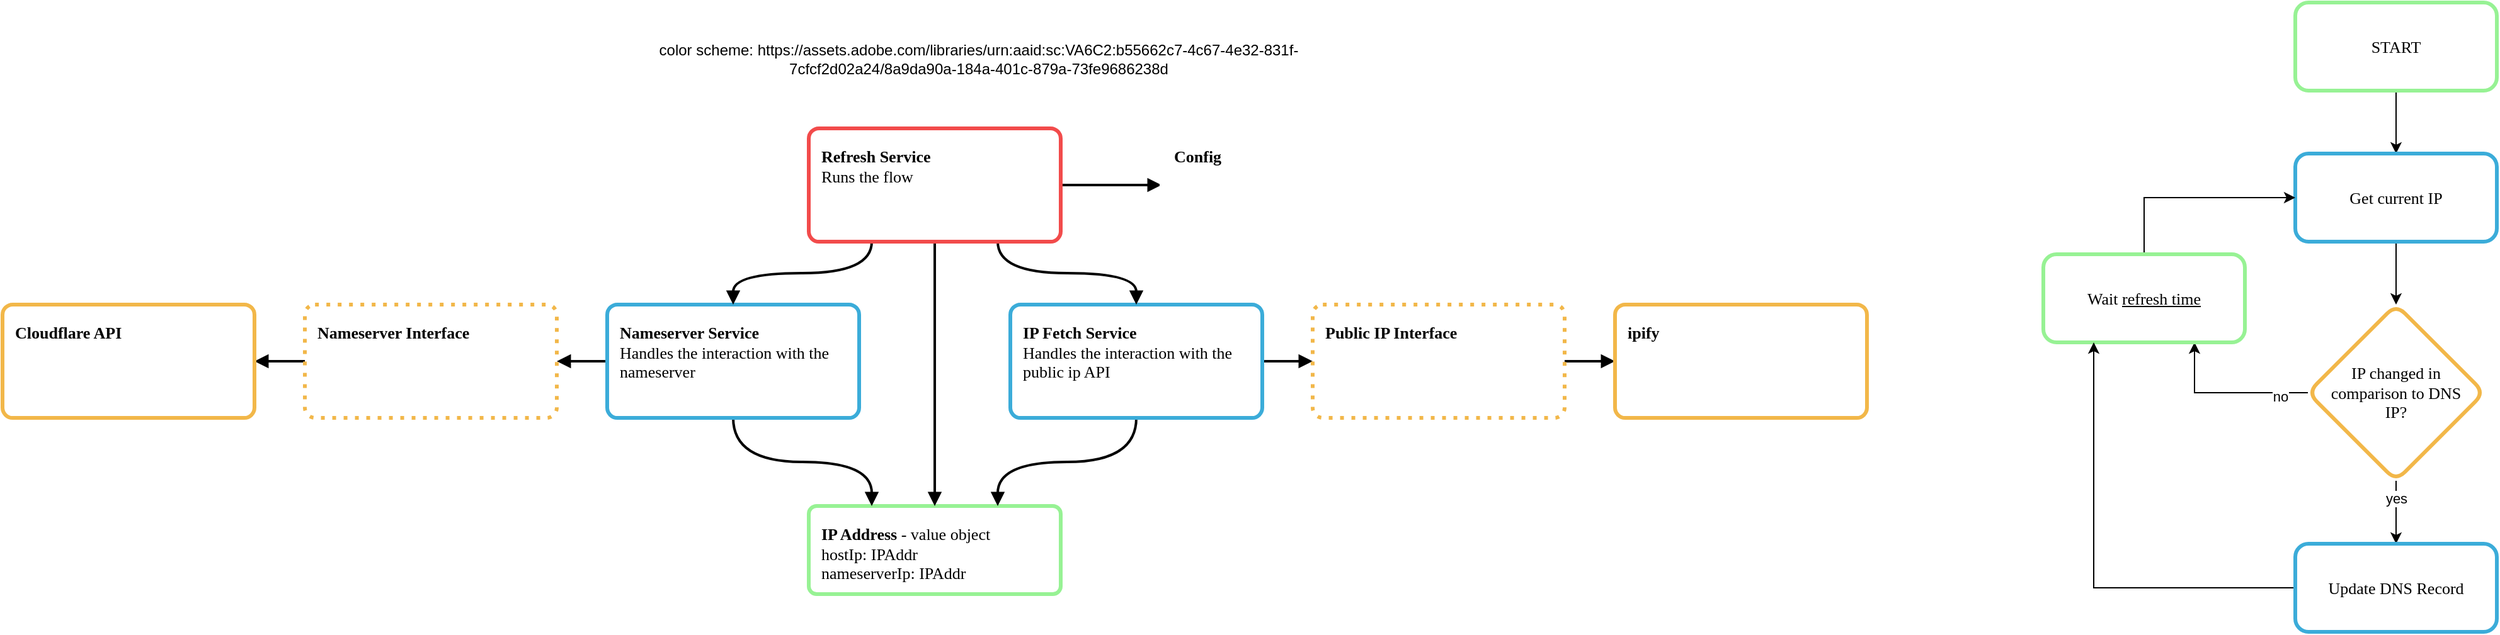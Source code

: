 <mxfile version="24.7.17" pages="3">
  <diagram name="v1" id="cDEz8dhsWOBfqWcMoAml">
    <mxGraphModel dx="4606" dy="2960" grid="1" gridSize="10" guides="1" tooltips="1" connect="1" arrows="1" fold="1" page="0" pageScale="1" pageWidth="1100" pageHeight="850" math="0" shadow="0">
      <root>
        <mxCell id="4dC6jIixmxEp0EgJPfPQ-0" />
        <mxCell id="4dC6jIixmxEp0EgJPfPQ-1" parent="4dC6jIixmxEp0EgJPfPQ-0" />
        <mxCell id="h62iNTRs6I7HbIK3gTCx-0" value="" style="edgeStyle=orthogonalEdgeStyle;rounded=0;orthogonalLoop=1;jettySize=auto;html=1;" edge="1" parent="4dC6jIixmxEp0EgJPfPQ-1" source="h62iNTRs6I7HbIK3gTCx-1" target="h62iNTRs6I7HbIK3gTCx-3">
          <mxGeometry relative="1" as="geometry" />
        </mxCell>
        <mxCell id="h62iNTRs6I7HbIK3gTCx-1" value="START" style="rounded=1;whiteSpace=wrap;html=1;strokeColor=#97F294;strokeWidth=3;fontFamily=Gravita HUM;fontSize=13;spacing=10;align=center;verticalAlign=middle;fontColor=default;fillColor=default;" vertex="1" parent="4dC6jIixmxEp0EgJPfPQ-1">
          <mxGeometry x="-300" y="-1560" width="160" height="70" as="geometry" />
        </mxCell>
        <mxCell id="h62iNTRs6I7HbIK3gTCx-2" value="" style="edgeStyle=orthogonalEdgeStyle;rounded=0;orthogonalLoop=1;jettySize=auto;html=1;" edge="1" parent="4dC6jIixmxEp0EgJPfPQ-1" source="h62iNTRs6I7HbIK3gTCx-3" target="h62iNTRs6I7HbIK3gTCx-8">
          <mxGeometry relative="1" as="geometry" />
        </mxCell>
        <mxCell id="h62iNTRs6I7HbIK3gTCx-3" value="Get current IP" style="rounded=1;whiteSpace=wrap;html=1;strokeColor=#3BACD9;strokeWidth=3;fontFamily=Gravita HUM;fontSize=13;spacing=10;align=center;verticalAlign=middle;fontColor=default;fillColor=default;" vertex="1" parent="4dC6jIixmxEp0EgJPfPQ-1">
          <mxGeometry x="-300" y="-1440" width="160" height="70" as="geometry" />
        </mxCell>
        <mxCell id="h62iNTRs6I7HbIK3gTCx-4" style="edgeStyle=orthogonalEdgeStyle;rounded=0;orthogonalLoop=1;jettySize=auto;html=1;exitX=0;exitY=0.5;exitDx=0;exitDy=0;entryX=0.75;entryY=1;entryDx=0;entryDy=0;" edge="1" parent="4dC6jIixmxEp0EgJPfPQ-1" source="h62iNTRs6I7HbIK3gTCx-8" target="h62iNTRs6I7HbIK3gTCx-10">
          <mxGeometry relative="1" as="geometry" />
        </mxCell>
        <mxCell id="h62iNTRs6I7HbIK3gTCx-5" value="no" style="edgeLabel;html=1;align=center;verticalAlign=middle;resizable=0;points=[];" vertex="1" connectable="0" parent="h62iNTRs6I7HbIK3gTCx-4">
          <mxGeometry x="-0.659" y="3" relative="1" as="geometry">
            <mxPoint as="offset" />
          </mxGeometry>
        </mxCell>
        <mxCell id="h62iNTRs6I7HbIK3gTCx-6" value="" style="edgeStyle=orthogonalEdgeStyle;rounded=0;orthogonalLoop=1;jettySize=auto;html=1;" edge="1" parent="4dC6jIixmxEp0EgJPfPQ-1" source="h62iNTRs6I7HbIK3gTCx-8" target="h62iNTRs6I7HbIK3gTCx-12">
          <mxGeometry relative="1" as="geometry" />
        </mxCell>
        <mxCell id="h62iNTRs6I7HbIK3gTCx-7" value="yes" style="edgeLabel;html=1;align=center;verticalAlign=middle;resizable=0;points=[];" vertex="1" connectable="0" parent="h62iNTRs6I7HbIK3gTCx-6">
          <mxGeometry x="-0.447" relative="1" as="geometry">
            <mxPoint as="offset" />
          </mxGeometry>
        </mxCell>
        <mxCell id="h62iNTRs6I7HbIK3gTCx-8" value="IP changed in comparison to DNS IP?" style="rhombus;whiteSpace=wrap;html=1;rounded=1;strokeColor=#F2B749;strokeWidth=3;align=center;verticalAlign=middle;spacing=10;fontFamily=Gravita HUM;fontSize=13;fontColor=default;fillColor=default;" vertex="1" parent="4dC6jIixmxEp0EgJPfPQ-1">
          <mxGeometry x="-290" y="-1320" width="140" height="140" as="geometry" />
        </mxCell>
        <mxCell id="h62iNTRs6I7HbIK3gTCx-9" style="edgeStyle=orthogonalEdgeStyle;rounded=0;orthogonalLoop=1;jettySize=auto;html=1;exitX=0.5;exitY=0;exitDx=0;exitDy=0;entryX=0;entryY=0.5;entryDx=0;entryDy=0;" edge="1" parent="4dC6jIixmxEp0EgJPfPQ-1" source="h62iNTRs6I7HbIK3gTCx-10" target="h62iNTRs6I7HbIK3gTCx-3">
          <mxGeometry relative="1" as="geometry" />
        </mxCell>
        <mxCell id="h62iNTRs6I7HbIK3gTCx-10" value="Wait &lt;u&gt;refresh time&lt;/u&gt;" style="rounded=1;whiteSpace=wrap;html=1;strokeColor=#97F294;strokeWidth=3;fontFamily=Gravita HUM;fontSize=13;spacing=10;align=center;verticalAlign=middle;fontColor=default;fillColor=default;" vertex="1" parent="4dC6jIixmxEp0EgJPfPQ-1">
          <mxGeometry x="-500" y="-1360" width="160" height="70" as="geometry" />
        </mxCell>
        <mxCell id="h62iNTRs6I7HbIK3gTCx-11" style="edgeStyle=orthogonalEdgeStyle;rounded=0;orthogonalLoop=1;jettySize=auto;html=1;exitX=0;exitY=0.5;exitDx=0;exitDy=0;entryX=0.25;entryY=1;entryDx=0;entryDy=0;" edge="1" parent="4dC6jIixmxEp0EgJPfPQ-1" source="h62iNTRs6I7HbIK3gTCx-12" target="h62iNTRs6I7HbIK3gTCx-10">
          <mxGeometry relative="1" as="geometry" />
        </mxCell>
        <mxCell id="h62iNTRs6I7HbIK3gTCx-12" value="Update DNS Record" style="rounded=1;whiteSpace=wrap;html=1;strokeColor=#3BACD9;strokeWidth=3;fontFamily=Gravita HUM;fontSize=13;spacing=10;align=center;verticalAlign=middle;fontColor=default;fillColor=default;" vertex="1" parent="4dC6jIixmxEp0EgJPfPQ-1">
          <mxGeometry x="-300" y="-1130" width="160" height="70" as="geometry" />
        </mxCell>
        <mxCell id="h62iNTRs6I7HbIK3gTCx-15" value="&lt;b&gt;IP Address &lt;/b&gt;- value object&lt;div&gt;hostIp: IPAddr&lt;/div&gt;&lt;div&gt;nameserverIp: IPAddr&lt;/div&gt;" style="rounded=1;whiteSpace=wrap;html=1;strokeColor=#97F294;strokeWidth=3;fontFamily=Gravita HUM;fontSize=13;spacing=10;align=left;verticalAlign=top;fontColor=default;fillColor=default;arcSize=9;" vertex="1" parent="4dC6jIixmxEp0EgJPfPQ-1">
          <mxGeometry x="-1480" y="-1160" width="200" height="70" as="geometry" />
        </mxCell>
        <mxCell id="h62iNTRs6I7HbIK3gTCx-30" style="edgeStyle=orthogonalEdgeStyle;rounded=0;orthogonalLoop=1;jettySize=auto;html=1;exitX=0;exitY=0.5;exitDx=0;exitDy=0;entryX=1;entryY=0.5;entryDx=0;entryDy=0;strokeWidth=2;endArrow=block;endFill=1;startSize=6;endSize=6;" edge="1" parent="4dC6jIixmxEp0EgJPfPQ-1" source="h62iNTRs6I7HbIK3gTCx-16" target="h62iNTRs6I7HbIK3gTCx-19">
          <mxGeometry relative="1" as="geometry" />
        </mxCell>
        <mxCell id="h62iNTRs6I7HbIK3gTCx-35" style="edgeStyle=orthogonalEdgeStyle;rounded=0;orthogonalLoop=1;jettySize=auto;html=1;exitX=0.5;exitY=1;exitDx=0;exitDy=0;entryX=0.25;entryY=0;entryDx=0;entryDy=0;curved=1;strokeWidth=2;endArrow=block;endFill=1;startSize=6;endSize=6;" edge="1" parent="4dC6jIixmxEp0EgJPfPQ-1" source="h62iNTRs6I7HbIK3gTCx-16" target="h62iNTRs6I7HbIK3gTCx-15">
          <mxGeometry relative="1" as="geometry" />
        </mxCell>
        <mxCell id="h62iNTRs6I7HbIK3gTCx-16" value="&lt;b&gt;Nameserver Service&lt;/b&gt;&lt;div&gt;Handles the interaction with the nameserver&lt;/div&gt;" style="rounded=1;whiteSpace=wrap;html=1;strokeColor=#3BACD9;strokeWidth=3;fontFamily=Gravita HUM;fontSize=13;spacing=10;align=left;verticalAlign=top;fontColor=default;fillColor=default;arcSize=9;" vertex="1" parent="4dC6jIixmxEp0EgJPfPQ-1">
          <mxGeometry x="-1640" y="-1320" width="200" height="90" as="geometry" />
        </mxCell>
        <mxCell id="h62iNTRs6I7HbIK3gTCx-33" style="edgeStyle=orthogonalEdgeStyle;rounded=0;orthogonalLoop=1;jettySize=auto;html=1;exitX=1;exitY=0.5;exitDx=0;exitDy=0;entryX=0;entryY=0.5;entryDx=0;entryDy=0;strokeWidth=2;endArrow=block;endFill=1;startSize=6;endSize=6;" edge="1" parent="4dC6jIixmxEp0EgJPfPQ-1" source="h62iNTRs6I7HbIK3gTCx-18" target="h62iNTRs6I7HbIK3gTCx-21">
          <mxGeometry relative="1" as="geometry" />
        </mxCell>
        <mxCell id="h62iNTRs6I7HbIK3gTCx-36" style="edgeStyle=orthogonalEdgeStyle;rounded=0;orthogonalLoop=1;jettySize=auto;html=1;exitX=0.5;exitY=1;exitDx=0;exitDy=0;entryX=0.75;entryY=0;entryDx=0;entryDy=0;curved=1;strokeWidth=2;endArrow=block;endFill=1;startSize=6;endSize=6;" edge="1" parent="4dC6jIixmxEp0EgJPfPQ-1" source="h62iNTRs6I7HbIK3gTCx-18" target="h62iNTRs6I7HbIK3gTCx-15">
          <mxGeometry relative="1" as="geometry" />
        </mxCell>
        <mxCell id="h62iNTRs6I7HbIK3gTCx-18" value="&lt;b&gt;IP Fetch Service&lt;/b&gt;&lt;div&gt;Handles the interaction with the public ip API&lt;/div&gt;" style="rounded=1;whiteSpace=wrap;html=1;strokeColor=#3BACD9;strokeWidth=3;fontFamily=Gravita HUM;fontSize=13;spacing=10;align=left;verticalAlign=top;fontColor=default;fillColor=default;arcSize=9;" vertex="1" parent="4dC6jIixmxEp0EgJPfPQ-1">
          <mxGeometry x="-1320" y="-1320" width="200" height="90" as="geometry" />
        </mxCell>
        <mxCell id="h62iNTRs6I7HbIK3gTCx-31" style="edgeStyle=orthogonalEdgeStyle;rounded=0;orthogonalLoop=1;jettySize=auto;html=1;exitX=0;exitY=0.5;exitDx=0;exitDy=0;entryX=1;entryY=0.5;entryDx=0;entryDy=0;strokeWidth=2;endArrow=block;endFill=1;startSize=6;endSize=6;" edge="1" parent="4dC6jIixmxEp0EgJPfPQ-1" source="h62iNTRs6I7HbIK3gTCx-19" target="h62iNTRs6I7HbIK3gTCx-20">
          <mxGeometry relative="1" as="geometry" />
        </mxCell>
        <mxCell id="h62iNTRs6I7HbIK3gTCx-19" value="&lt;b&gt;Nameserver Interface&lt;/b&gt;" style="rounded=1;whiteSpace=wrap;html=1;strokeColor=#F2B749;strokeWidth=3;fontFamily=Gravita HUM;fontSize=13;spacing=10;align=left;verticalAlign=top;fontColor=default;fillColor=default;arcSize=9;dashed=1;dashPattern=1 2;" vertex="1" parent="4dC6jIixmxEp0EgJPfPQ-1">
          <mxGeometry x="-1880" y="-1320" width="200" height="90" as="geometry" />
        </mxCell>
        <mxCell id="h62iNTRs6I7HbIK3gTCx-20" value="&lt;b&gt;Cloudflare API&lt;/b&gt;" style="rounded=1;whiteSpace=wrap;html=1;strokeColor=#F2B749;strokeWidth=3;fontFamily=Gravita HUM;fontSize=13;spacing=10;align=left;verticalAlign=top;fontColor=default;fillColor=default;arcSize=9;" vertex="1" parent="4dC6jIixmxEp0EgJPfPQ-1">
          <mxGeometry x="-2120" y="-1320" width="200" height="90" as="geometry" />
        </mxCell>
        <mxCell id="h62iNTRs6I7HbIK3gTCx-34" style="edgeStyle=orthogonalEdgeStyle;rounded=0;orthogonalLoop=1;jettySize=auto;html=1;exitX=1;exitY=0.5;exitDx=0;exitDy=0;entryX=0;entryY=0.5;entryDx=0;entryDy=0;strokeWidth=2;endArrow=block;endFill=1;startSize=6;endSize=6;" edge="1" parent="4dC6jIixmxEp0EgJPfPQ-1" source="h62iNTRs6I7HbIK3gTCx-21" target="h62iNTRs6I7HbIK3gTCx-22">
          <mxGeometry relative="1" as="geometry" />
        </mxCell>
        <mxCell id="h62iNTRs6I7HbIK3gTCx-21" value="&lt;b&gt;Public IP Interface&lt;/b&gt;" style="rounded=1;whiteSpace=wrap;html=1;strokeColor=#F2B749;strokeWidth=3;fontFamily=Gravita HUM;fontSize=13;spacing=10;align=left;verticalAlign=top;fontColor=default;fillColor=default;arcSize=9;dashed=1;dashPattern=1 2;" vertex="1" parent="4dC6jIixmxEp0EgJPfPQ-1">
          <mxGeometry x="-1080" y="-1320" width="200" height="90" as="geometry" />
        </mxCell>
        <mxCell id="h62iNTRs6I7HbIK3gTCx-22" value="&lt;b&gt;ipify&lt;/b&gt;" style="rounded=1;whiteSpace=wrap;html=1;strokeColor=#F2B749;strokeWidth=3;fontFamily=Gravita HUM;fontSize=13;spacing=10;align=left;verticalAlign=top;fontColor=default;fillColor=default;arcSize=9;" vertex="1" parent="4dC6jIixmxEp0EgJPfPQ-1">
          <mxGeometry x="-840" y="-1320" width="200" height="90" as="geometry" />
        </mxCell>
        <mxCell id="0oqCNJWxmBg4PoUKA68q-2" style="edgeStyle=orthogonalEdgeStyle;rounded=0;orthogonalLoop=1;jettySize=auto;html=1;exitX=0.25;exitY=1;exitDx=0;exitDy=0;entryX=0.5;entryY=0;entryDx=0;entryDy=0;curved=1;strokeWidth=2;endArrow=block;endFill=1;startSize=6;endSize=6;" edge="1" parent="4dC6jIixmxEp0EgJPfPQ-1" source="h62iNTRs6I7HbIK3gTCx-37" target="h62iNTRs6I7HbIK3gTCx-16">
          <mxGeometry relative="1" as="geometry" />
        </mxCell>
        <mxCell id="0oqCNJWxmBg4PoUKA68q-3" style="edgeStyle=orthogonalEdgeStyle;rounded=0;orthogonalLoop=1;jettySize=auto;html=1;exitX=0.75;exitY=1;exitDx=0;exitDy=0;entryX=0.5;entryY=0;entryDx=0;entryDy=0;curved=1;strokeWidth=2;endArrow=block;endFill=1;startSize=6;endSize=6;" edge="1" parent="4dC6jIixmxEp0EgJPfPQ-1" source="h62iNTRs6I7HbIK3gTCx-37" target="h62iNTRs6I7HbIK3gTCx-18">
          <mxGeometry relative="1" as="geometry" />
        </mxCell>
        <mxCell id="0oqCNJWxmBg4PoUKA68q-4" style="edgeStyle=orthogonalEdgeStyle;rounded=0;orthogonalLoop=1;jettySize=auto;html=1;exitX=0.5;exitY=1;exitDx=0;exitDy=0;entryX=0.5;entryY=0;entryDx=0;entryDy=0;strokeWidth=2;endArrow=block;endFill=1;startSize=6;endSize=6;" edge="1" parent="4dC6jIixmxEp0EgJPfPQ-1" source="h62iNTRs6I7HbIK3gTCx-37" target="h62iNTRs6I7HbIK3gTCx-15">
          <mxGeometry relative="1" as="geometry" />
        </mxCell>
        <mxCell id="0oqCNJWxmBg4PoUKA68q-6" style="edgeStyle=orthogonalEdgeStyle;rounded=0;orthogonalLoop=1;jettySize=auto;html=1;exitX=1;exitY=0.5;exitDx=0;exitDy=0;entryX=0;entryY=0.5;entryDx=0;entryDy=0;strokeWidth=2;endArrow=block;endFill=1;startSize=6;endSize=6;" edge="1" parent="4dC6jIixmxEp0EgJPfPQ-1" source="h62iNTRs6I7HbIK3gTCx-37" target="0oqCNJWxmBg4PoUKA68q-5">
          <mxGeometry relative="1" as="geometry" />
        </mxCell>
        <mxCell id="h62iNTRs6I7HbIK3gTCx-37" value="&lt;b&gt;Refresh Service&lt;/b&gt;&lt;div&gt;Runs the flow&amp;nbsp;&lt;/div&gt;" style="rounded=1;whiteSpace=wrap;html=1;strokeColor=#F24B4B;strokeWidth=3;fontFamily=Gravita HUM;fontSize=13;spacing=10;align=left;verticalAlign=top;fontColor=default;fillColor=default;arcSize=9;" vertex="1" parent="4dC6jIixmxEp0EgJPfPQ-1">
          <mxGeometry x="-1480" y="-1460" width="200" height="90" as="geometry" />
        </mxCell>
        <mxCell id="0oqCNJWxmBg4PoUKA68q-0" value="color scheme:&amp;nbsp;https://assets.adobe.com/libraries/urn:aaid:sc:VA6C2:b55662c7-4c67-4e32-831f-7cfcf2d02a24/8a9da90a-184a-401c-879a-73fe9686238d" style="text;html=1;align=center;verticalAlign=middle;whiteSpace=wrap;rounded=0;" vertex="1" parent="4dC6jIixmxEp0EgJPfPQ-1">
          <mxGeometry x="-1600" y="-1530" width="510" height="30" as="geometry" />
        </mxCell>
        <mxCell id="0oqCNJWxmBg4PoUKA68q-5" value="&lt;b&gt;Config&lt;/b&gt;" style="rounded=1;whiteSpace=wrap;html=1;strokeColor=#FFFFFF;strokeWidth=3;fontFamily=Gravita HUM;fontSize=13;spacing=10;align=left;verticalAlign=top;fontColor=default;fillColor=default;arcSize=9;" vertex="1" parent="4dC6jIixmxEp0EgJPfPQ-1">
          <mxGeometry x="-1200" y="-1460" width="200" height="90" as="geometry" />
        </mxCell>
      </root>
    </mxGraphModel>
  </diagram>
  <diagram name="Detailed" id="B1CTTdqDy7k216JSqs4t">
    <mxGraphModel dx="3313" dy="2182" grid="1" gridSize="10" guides="1" tooltips="1" connect="1" arrows="1" fold="1" page="0" pageScale="1" pageWidth="1100" pageHeight="850" math="0" shadow="0">
      <root>
        <mxCell id="eHbWA-2uv81LIYB3V1RF-0" />
        <mxCell id="eHbWA-2uv81LIYB3V1RF-1" parent="eHbWA-2uv81LIYB3V1RF-0" />
        <mxCell id="eHbWA-2uv81LIYB3V1RF-2" value="" style="edgeStyle=orthogonalEdgeStyle;rounded=0;orthogonalLoop=1;jettySize=auto;html=1;" edge="1" parent="eHbWA-2uv81LIYB3V1RF-1" source="eHbWA-2uv81LIYB3V1RF-3" target="eHbWA-2uv81LIYB3V1RF-5">
          <mxGeometry relative="1" as="geometry" />
        </mxCell>
        <mxCell id="eHbWA-2uv81LIYB3V1RF-3" value="START" style="rounded=1;whiteSpace=wrap;html=1;strokeColor=#97F294;strokeWidth=3;fontFamily=Gravita HUM;fontSize=13;spacing=10;align=center;verticalAlign=middle;fontColor=default;fillColor=default;" vertex="1" parent="eHbWA-2uv81LIYB3V1RF-1">
          <mxGeometry x="-300" y="-1560" width="160" height="70" as="geometry" />
        </mxCell>
        <mxCell id="eHbWA-2uv81LIYB3V1RF-4" value="" style="edgeStyle=orthogonalEdgeStyle;rounded=0;orthogonalLoop=1;jettySize=auto;html=1;" edge="1" parent="eHbWA-2uv81LIYB3V1RF-1" source="eHbWA-2uv81LIYB3V1RF-5" target="eHbWA-2uv81LIYB3V1RF-10">
          <mxGeometry relative="1" as="geometry" />
        </mxCell>
        <mxCell id="eHbWA-2uv81LIYB3V1RF-5" value="Get current IP" style="rounded=1;whiteSpace=wrap;html=1;strokeColor=#3BACD9;strokeWidth=3;fontFamily=Gravita HUM;fontSize=13;spacing=10;align=center;verticalAlign=middle;fontColor=default;fillColor=default;" vertex="1" parent="eHbWA-2uv81LIYB3V1RF-1">
          <mxGeometry x="-300" y="-1440" width="160" height="70" as="geometry" />
        </mxCell>
        <mxCell id="eHbWA-2uv81LIYB3V1RF-6" style="edgeStyle=orthogonalEdgeStyle;rounded=0;orthogonalLoop=1;jettySize=auto;html=1;exitX=0;exitY=0.5;exitDx=0;exitDy=0;entryX=0.75;entryY=1;entryDx=0;entryDy=0;" edge="1" parent="eHbWA-2uv81LIYB3V1RF-1" source="eHbWA-2uv81LIYB3V1RF-10" target="eHbWA-2uv81LIYB3V1RF-12">
          <mxGeometry relative="1" as="geometry" />
        </mxCell>
        <mxCell id="eHbWA-2uv81LIYB3V1RF-7" value="no" style="edgeLabel;html=1;align=center;verticalAlign=middle;resizable=0;points=[];" vertex="1" connectable="0" parent="eHbWA-2uv81LIYB3V1RF-6">
          <mxGeometry x="-0.659" y="3" relative="1" as="geometry">
            <mxPoint as="offset" />
          </mxGeometry>
        </mxCell>
        <mxCell id="eHbWA-2uv81LIYB3V1RF-8" value="" style="edgeStyle=orthogonalEdgeStyle;rounded=0;orthogonalLoop=1;jettySize=auto;html=1;" edge="1" parent="eHbWA-2uv81LIYB3V1RF-1" source="eHbWA-2uv81LIYB3V1RF-10" target="eHbWA-2uv81LIYB3V1RF-14">
          <mxGeometry relative="1" as="geometry" />
        </mxCell>
        <mxCell id="eHbWA-2uv81LIYB3V1RF-9" value="yes" style="edgeLabel;html=1;align=center;verticalAlign=middle;resizable=0;points=[];" vertex="1" connectable="0" parent="eHbWA-2uv81LIYB3V1RF-8">
          <mxGeometry x="-0.447" relative="1" as="geometry">
            <mxPoint as="offset" />
          </mxGeometry>
        </mxCell>
        <mxCell id="eHbWA-2uv81LIYB3V1RF-10" value="IP changed in comparison to DNS IP?" style="rhombus;whiteSpace=wrap;html=1;rounded=1;strokeColor=#F2B749;strokeWidth=3;align=center;verticalAlign=middle;spacing=10;fontFamily=Gravita HUM;fontSize=13;fontColor=default;fillColor=default;" vertex="1" parent="eHbWA-2uv81LIYB3V1RF-1">
          <mxGeometry x="-290" y="-1320" width="140" height="140" as="geometry" />
        </mxCell>
        <mxCell id="eHbWA-2uv81LIYB3V1RF-11" style="edgeStyle=orthogonalEdgeStyle;rounded=0;orthogonalLoop=1;jettySize=auto;html=1;exitX=0.5;exitY=0;exitDx=0;exitDy=0;entryX=0;entryY=0.5;entryDx=0;entryDy=0;" edge="1" parent="eHbWA-2uv81LIYB3V1RF-1" source="eHbWA-2uv81LIYB3V1RF-12" target="eHbWA-2uv81LIYB3V1RF-5">
          <mxGeometry relative="1" as="geometry" />
        </mxCell>
        <mxCell id="eHbWA-2uv81LIYB3V1RF-12" value="Wait &lt;u&gt;refresh time&lt;/u&gt;" style="rounded=1;whiteSpace=wrap;html=1;strokeColor=#97F294;strokeWidth=3;fontFamily=Gravita HUM;fontSize=13;spacing=10;align=center;verticalAlign=middle;fontColor=default;fillColor=default;" vertex="1" parent="eHbWA-2uv81LIYB3V1RF-1">
          <mxGeometry x="-500" y="-1360" width="160" height="70" as="geometry" />
        </mxCell>
        <mxCell id="eHbWA-2uv81LIYB3V1RF-13" style="edgeStyle=orthogonalEdgeStyle;rounded=0;orthogonalLoop=1;jettySize=auto;html=1;exitX=0;exitY=0.5;exitDx=0;exitDy=0;entryX=0.25;entryY=1;entryDx=0;entryDy=0;" edge="1" parent="eHbWA-2uv81LIYB3V1RF-1" source="eHbWA-2uv81LIYB3V1RF-14" target="eHbWA-2uv81LIYB3V1RF-12">
          <mxGeometry relative="1" as="geometry" />
        </mxCell>
        <mxCell id="eHbWA-2uv81LIYB3V1RF-14" value="Update DNS Record" style="rounded=1;whiteSpace=wrap;html=1;strokeColor=#3BACD9;strokeWidth=3;fontFamily=Gravita HUM;fontSize=13;spacing=10;align=center;verticalAlign=middle;fontColor=default;fillColor=default;" vertex="1" parent="eHbWA-2uv81LIYB3V1RF-1">
          <mxGeometry x="-300" y="-1130" width="160" height="70" as="geometry" />
        </mxCell>
        <mxCell id="eHbWA-2uv81LIYB3V1RF-15" value="&lt;b&gt;IP Address &lt;/b&gt;- value object&lt;div&gt;externalIp: IPAddr&lt;/div&gt;&lt;div&gt;nameserverIp: IPAddr&lt;/div&gt;" style="rounded=1;whiteSpace=wrap;html=1;strokeColor=#97F294;strokeWidth=3;fontFamily=Gravita HUM;fontSize=13;spacing=10;align=left;verticalAlign=top;fontColor=default;fillColor=default;arcSize=9;" vertex="1" parent="eHbWA-2uv81LIYB3V1RF-1">
          <mxGeometry x="-1370" y="-1160" width="200" height="70" as="geometry" />
        </mxCell>
        <mxCell id="eHbWA-2uv81LIYB3V1RF-16" style="edgeStyle=orthogonalEdgeStyle;rounded=0;orthogonalLoop=1;jettySize=auto;html=1;exitX=0;exitY=0.5;exitDx=0;exitDy=0;entryX=1;entryY=0.5;entryDx=0;entryDy=0;strokeWidth=2;endArrow=block;endFill=1;startSize=6;endSize=6;" edge="1" parent="eHbWA-2uv81LIYB3V1RF-1" source="eHbWA-2uv81LIYB3V1RF-18" target="eHbWA-2uv81LIYB3V1RF-23">
          <mxGeometry relative="1" as="geometry" />
        </mxCell>
        <mxCell id="eHbWA-2uv81LIYB3V1RF-18" value="&lt;b&gt;Nameserver Service&lt;/b&gt;&lt;div&gt;Handles the interaction with the nameserver&lt;/div&gt;" style="rounded=1;whiteSpace=wrap;html=1;strokeColor=#3BACD9;strokeWidth=3;fontFamily=Gravita HUM;fontSize=13;spacing=10;align=left;verticalAlign=top;fontColor=default;fillColor=default;arcSize=9;" vertex="1" parent="eHbWA-2uv81LIYB3V1RF-1">
          <mxGeometry x="-1640" y="-1320" width="200" height="90" as="geometry" />
        </mxCell>
        <mxCell id="eHbWA-2uv81LIYB3V1RF-19" style="edgeStyle=orthogonalEdgeStyle;rounded=0;orthogonalLoop=1;jettySize=auto;html=1;exitX=1;exitY=0.5;exitDx=0;exitDy=0;entryX=0;entryY=0.5;entryDx=0;entryDy=0;strokeWidth=2;endArrow=block;endFill=1;startSize=6;endSize=6;" edge="1" parent="eHbWA-2uv81LIYB3V1RF-1" source="eHbWA-2uv81LIYB3V1RF-21" target="eHbWA-2uv81LIYB3V1RF-26">
          <mxGeometry relative="1" as="geometry" />
        </mxCell>
        <mxCell id="eHbWA-2uv81LIYB3V1RF-21" value="&lt;b&gt;IP Fetch Service&lt;/b&gt;&lt;div&gt;Handles the interaction with the public ip API&lt;/div&gt;" style="rounded=1;whiteSpace=wrap;html=1;strokeColor=#3BACD9;strokeWidth=3;fontFamily=Gravita HUM;fontSize=13;spacing=10;align=left;verticalAlign=top;fontColor=default;fillColor=default;arcSize=9;" vertex="1" parent="eHbWA-2uv81LIYB3V1RF-1">
          <mxGeometry x="-1320" y="-1320" width="200" height="90" as="geometry" />
        </mxCell>
        <mxCell id="eHbWA-2uv81LIYB3V1RF-22" style="edgeStyle=orthogonalEdgeStyle;rounded=0;orthogonalLoop=1;jettySize=auto;html=1;exitX=0;exitY=0.5;exitDx=0;exitDy=0;entryX=1;entryY=0.5;entryDx=0;entryDy=0;strokeWidth=2;endArrow=block;endFill=1;startSize=6;endSize=6;" edge="1" parent="eHbWA-2uv81LIYB3V1RF-1" source="eHbWA-2uv81LIYB3V1RF-23" target="eHbWA-2uv81LIYB3V1RF-24">
          <mxGeometry relative="1" as="geometry" />
        </mxCell>
        <mxCell id="lX73IaLVKEBlA5rWiBzl-6" style="edgeStyle=orthogonalEdgeStyle;rounded=0;orthogonalLoop=1;jettySize=auto;html=1;exitX=0.75;exitY=1;exitDx=0;exitDy=0;entryX=0.25;entryY=0;entryDx=0;entryDy=0;strokeColor=default;strokeWidth=2;align=center;verticalAlign=middle;fontFamily=Helvetica;fontSize=11;fontColor=default;labelBackgroundColor=default;startSize=6;endArrow=block;endFill=1;endSize=6;curved=1;" edge="1" parent="eHbWA-2uv81LIYB3V1RF-1" source="eHbWA-2uv81LIYB3V1RF-23" target="lX73IaLVKEBlA5rWiBzl-1">
          <mxGeometry relative="1" as="geometry" />
        </mxCell>
        <mxCell id="eHbWA-2uv81LIYB3V1RF-23" value="&lt;b&gt;Nameserver Interface&lt;/b&gt;&lt;div&gt;+ get_record_by_ip(ip: IpAddr) -&amp;gt; DNSRecord&lt;/div&gt;&lt;div&gt;+ get_record_by_name(str: name) -&amp;gt; DNSRecord&lt;/div&gt;&lt;div&gt;+ set_record(dns_record: DNSRecord)&lt;/div&gt;" style="rounded=1;whiteSpace=wrap;html=1;strokeColor=#F2B749;strokeWidth=3;fontFamily=Gravita HUM;fontSize=13;spacing=10;align=left;verticalAlign=top;fontColor=default;fillColor=default;arcSize=9;dashed=1;dashPattern=1 2;" vertex="1" parent="eHbWA-2uv81LIYB3V1RF-1">
          <mxGeometry x="-2000" y="-1320" width="320" height="90" as="geometry" />
        </mxCell>
        <mxCell id="eHbWA-2uv81LIYB3V1RF-24" value="&lt;b&gt;Cloudflare API&lt;/b&gt;" style="rounded=1;whiteSpace=wrap;html=1;strokeColor=#F2B749;strokeWidth=3;fontFamily=Gravita HUM;fontSize=13;spacing=10;align=left;verticalAlign=top;fontColor=default;fillColor=default;arcSize=9;" vertex="1" parent="eHbWA-2uv81LIYB3V1RF-1">
          <mxGeometry x="-2240" y="-1320" width="200" height="90" as="geometry" />
        </mxCell>
        <mxCell id="eHbWA-2uv81LIYB3V1RF-25" style="edgeStyle=orthogonalEdgeStyle;rounded=0;orthogonalLoop=1;jettySize=auto;html=1;exitX=1;exitY=0.5;exitDx=0;exitDy=0;entryX=0;entryY=0.5;entryDx=0;entryDy=0;strokeWidth=2;endArrow=block;endFill=1;startSize=6;endSize=6;" edge="1" parent="eHbWA-2uv81LIYB3V1RF-1" source="eHbWA-2uv81LIYB3V1RF-26" target="eHbWA-2uv81LIYB3V1RF-27">
          <mxGeometry relative="1" as="geometry" />
        </mxCell>
        <mxCell id="eHbWA-2uv81LIYB3V1RF-26" value="&lt;b&gt;External IP Interface&lt;/b&gt;&lt;div&gt;+ get_ip()&lt;/div&gt;" style="rounded=1;whiteSpace=wrap;html=1;strokeColor=#F2B749;strokeWidth=3;fontFamily=Gravita HUM;fontSize=13;spacing=10;align=left;verticalAlign=top;fontColor=default;fillColor=default;arcSize=9;dashed=1;dashPattern=1 2;" vertex="1" parent="eHbWA-2uv81LIYB3V1RF-1">
          <mxGeometry x="-1080" y="-1320" width="200" height="90" as="geometry" />
        </mxCell>
        <mxCell id="eHbWA-2uv81LIYB3V1RF-27" value="&lt;b&gt;ipify&lt;/b&gt;" style="rounded=1;whiteSpace=wrap;html=1;strokeColor=#F2B749;strokeWidth=3;fontFamily=Gravita HUM;fontSize=13;spacing=10;align=left;verticalAlign=top;fontColor=default;fillColor=default;arcSize=9;" vertex="1" parent="eHbWA-2uv81LIYB3V1RF-1">
          <mxGeometry x="-840" y="-1320" width="200" height="90" as="geometry" />
        </mxCell>
        <mxCell id="eHbWA-2uv81LIYB3V1RF-28" style="edgeStyle=orthogonalEdgeStyle;rounded=0;orthogonalLoop=1;jettySize=auto;html=1;exitX=0.25;exitY=1;exitDx=0;exitDy=0;entryX=0.5;entryY=0;entryDx=0;entryDy=0;curved=1;strokeWidth=2;endArrow=block;endFill=1;startSize=6;endSize=6;" edge="1" parent="eHbWA-2uv81LIYB3V1RF-1" source="eHbWA-2uv81LIYB3V1RF-32" target="eHbWA-2uv81LIYB3V1RF-18">
          <mxGeometry relative="1" as="geometry" />
        </mxCell>
        <mxCell id="eHbWA-2uv81LIYB3V1RF-29" style="edgeStyle=orthogonalEdgeStyle;rounded=0;orthogonalLoop=1;jettySize=auto;html=1;exitX=0.75;exitY=1;exitDx=0;exitDy=0;entryX=0.5;entryY=0;entryDx=0;entryDy=0;curved=1;strokeWidth=2;endArrow=block;endFill=1;startSize=6;endSize=6;" edge="1" parent="eHbWA-2uv81LIYB3V1RF-1" source="eHbWA-2uv81LIYB3V1RF-32" target="eHbWA-2uv81LIYB3V1RF-21">
          <mxGeometry relative="1" as="geometry" />
        </mxCell>
        <mxCell id="eHbWA-2uv81LIYB3V1RF-31" style="edgeStyle=orthogonalEdgeStyle;rounded=0;orthogonalLoop=1;jettySize=auto;html=1;exitX=1;exitY=0.5;exitDx=0;exitDy=0;entryX=0;entryY=0.5;entryDx=0;entryDy=0;strokeWidth=2;endArrow=block;endFill=1;startSize=6;endSize=6;" edge="1" parent="eHbWA-2uv81LIYB3V1RF-1" source="eHbWA-2uv81LIYB3V1RF-32" target="eHbWA-2uv81LIYB3V1RF-34">
          <mxGeometry relative="1" as="geometry" />
        </mxCell>
        <mxCell id="eHbWA-2uv81LIYB3V1RF-32" value="&lt;b&gt;Refresh Service&lt;/b&gt;&lt;div&gt;Runs the flow&amp;nbsp;&lt;/div&gt;" style="rounded=1;whiteSpace=wrap;html=1;strokeColor=#F24B4B;strokeWidth=3;fontFamily=Gravita HUM;fontSize=13;spacing=10;align=left;verticalAlign=top;fontColor=default;fillColor=default;arcSize=9;" vertex="1" parent="eHbWA-2uv81LIYB3V1RF-1">
          <mxGeometry x="-1480" y="-1460" width="200" height="90" as="geometry" />
        </mxCell>
        <mxCell id="eHbWA-2uv81LIYB3V1RF-33" value="color scheme:&amp;nbsp;https://assets.adobe.com/libraries/urn:aaid:sc:VA6C2:b55662c7-4c67-4e32-831f-7cfcf2d02a24/8a9da90a-184a-401c-879a-73fe9686238d" style="text;html=1;align=center;verticalAlign=middle;whiteSpace=wrap;rounded=0;" vertex="1" parent="eHbWA-2uv81LIYB3V1RF-1">
          <mxGeometry x="-1600" y="-1530" width="510" height="30" as="geometry" />
        </mxCell>
        <mxCell id="eHbWA-2uv81LIYB3V1RF-34" value="&lt;b&gt;Config&lt;/b&gt;&lt;div&gt;&lt;div&gt;+ REFRESH_RATE&lt;/div&gt;&lt;div&gt;+ DOMAIN_NAME&lt;br&gt;&lt;div&gt;+ CLOUDFLARE_API_KEY&lt;/div&gt;&lt;div&gt;+ CLOUDFLARE_ZONE_ID&lt;/div&gt;&lt;/div&gt;&lt;/div&gt;" style="rounded=1;whiteSpace=wrap;html=1;strokeColor=#FFFFFF;strokeWidth=3;fontFamily=Gravita HUM;fontSize=13;spacing=10;align=left;verticalAlign=top;fontColor=default;fillColor=default;arcSize=9;" vertex="1" parent="eHbWA-2uv81LIYB3V1RF-1">
          <mxGeometry x="-1200" y="-1480" width="200" height="130" as="geometry" />
        </mxCell>
        <mxCell id="lX73IaLVKEBlA5rWiBzl-1" value="&lt;b&gt;DNS Record - value object&lt;/b&gt;&lt;div&gt;ip: IpAddr&lt;/div&gt;&lt;div&gt;name: str&lt;/div&gt;" style="rounded=1;whiteSpace=wrap;html=1;strokeColor=#97F294;strokeWidth=3;fontFamily=Gravita HUM;fontSize=13;spacing=10;align=left;verticalAlign=top;fontColor=default;fillColor=default;arcSize=9;" vertex="1" parent="eHbWA-2uv81LIYB3V1RF-1">
          <mxGeometry x="-1590" y="-1160" width="200" height="70" as="geometry" />
        </mxCell>
      </root>
    </mxGraphModel>
  </diagram>
  <diagram id="ccOGiz2RWHZiujzNr0BW" name="Flow">
    <mxGraphModel dx="2395" dy="1537" grid="1" gridSize="10" guides="1" tooltips="1" connect="1" arrows="1" fold="1" page="0" pageScale="1" pageWidth="1100" pageHeight="850" background="none" math="0" shadow="0">
      <root>
        <mxCell id="0" />
        <mxCell id="1" parent="0" />
        <mxCell id="toBmfS7Az0RxsRSHvOem-4" value="" style="edgeStyle=orthogonalEdgeStyle;rounded=0;orthogonalLoop=1;jettySize=auto;html=1;" edge="1" parent="1" source="toBmfS7Az0RxsRSHvOem-1" target="toBmfS7Az0RxsRSHvOem-2">
          <mxGeometry relative="1" as="geometry" />
        </mxCell>
        <mxCell id="toBmfS7Az0RxsRSHvOem-1" value="START" style="rounded=1;whiteSpace=wrap;html=1;strokeColor=#97F294;strokeWidth=3;fontFamily=Gravita HUM;fontSize=13;spacing=10;align=center;verticalAlign=middle;fontColor=default;fillColor=default;" vertex="1" parent="1">
          <mxGeometry x="-610" y="-640" width="160" height="70" as="geometry" />
        </mxCell>
        <mxCell id="toBmfS7Az0RxsRSHvOem-5" value="" style="edgeStyle=orthogonalEdgeStyle;rounded=0;orthogonalLoop=1;jettySize=auto;html=1;" edge="1" parent="1" source="toBmfS7Az0RxsRSHvOem-2" target="toBmfS7Az0RxsRSHvOem-3">
          <mxGeometry relative="1" as="geometry" />
        </mxCell>
        <mxCell id="toBmfS7Az0RxsRSHvOem-2" value="Get current IP" style="rounded=1;whiteSpace=wrap;html=1;strokeColor=#3BACD9;strokeWidth=3;fontFamily=Gravita HUM;fontSize=13;spacing=10;align=center;verticalAlign=middle;fontColor=default;fillColor=default;" vertex="1" parent="1">
          <mxGeometry x="-610" y="-520" width="160" height="70" as="geometry" />
        </mxCell>
        <mxCell id="toBmfS7Az0RxsRSHvOem-7" style="edgeStyle=orthogonalEdgeStyle;rounded=0;orthogonalLoop=1;jettySize=auto;html=1;exitX=0;exitY=0.5;exitDx=0;exitDy=0;entryX=0.75;entryY=1;entryDx=0;entryDy=0;" edge="1" parent="1" source="toBmfS7Az0RxsRSHvOem-3" target="toBmfS7Az0RxsRSHvOem-6">
          <mxGeometry relative="1" as="geometry" />
        </mxCell>
        <mxCell id="toBmfS7Az0RxsRSHvOem-9" value="no" style="edgeLabel;html=1;align=center;verticalAlign=middle;resizable=0;points=[];" vertex="1" connectable="0" parent="toBmfS7Az0RxsRSHvOem-7">
          <mxGeometry x="-0.659" y="3" relative="1" as="geometry">
            <mxPoint as="offset" />
          </mxGeometry>
        </mxCell>
        <mxCell id="toBmfS7Az0RxsRSHvOem-11" value="" style="edgeStyle=orthogonalEdgeStyle;rounded=0;orthogonalLoop=1;jettySize=auto;html=1;" edge="1" parent="1" source="toBmfS7Az0RxsRSHvOem-3" target="toBmfS7Az0RxsRSHvOem-10">
          <mxGeometry relative="1" as="geometry" />
        </mxCell>
        <mxCell id="toBmfS7Az0RxsRSHvOem-12" value="yes" style="edgeLabel;html=1;align=center;verticalAlign=middle;resizable=0;points=[];" vertex="1" connectable="0" parent="toBmfS7Az0RxsRSHvOem-11">
          <mxGeometry x="-0.447" relative="1" as="geometry">
            <mxPoint as="offset" />
          </mxGeometry>
        </mxCell>
        <mxCell id="toBmfS7Az0RxsRSHvOem-3" value="IP changed in comparison to DNS IP?" style="rhombus;whiteSpace=wrap;html=1;rounded=1;strokeColor=#F2B749;strokeWidth=3;align=center;verticalAlign=middle;spacing=10;fontFamily=Gravita HUM;fontSize=13;fontColor=default;fillColor=default;" vertex="1" parent="1">
          <mxGeometry x="-600" y="-400" width="140" height="140" as="geometry" />
        </mxCell>
        <mxCell id="toBmfS7Az0RxsRSHvOem-8" style="edgeStyle=orthogonalEdgeStyle;rounded=0;orthogonalLoop=1;jettySize=auto;html=1;exitX=0.5;exitY=0;exitDx=0;exitDy=0;entryX=0;entryY=0.5;entryDx=0;entryDy=0;" edge="1" parent="1" source="toBmfS7Az0RxsRSHvOem-6" target="toBmfS7Az0RxsRSHvOem-2">
          <mxGeometry relative="1" as="geometry" />
        </mxCell>
        <mxCell id="toBmfS7Az0RxsRSHvOem-6" value="Wait &lt;u&gt;refresh time&lt;/u&gt;" style="rounded=1;whiteSpace=wrap;html=1;strokeColor=#97F294;strokeWidth=3;fontFamily=Gravita HUM;fontSize=13;spacing=10;align=center;verticalAlign=middle;fontColor=default;fillColor=default;" vertex="1" parent="1">
          <mxGeometry x="-810" y="-440" width="160" height="70" as="geometry" />
        </mxCell>
        <mxCell id="7BirlfY3SCViO150g6sP-4" style="edgeStyle=orthogonalEdgeStyle;rounded=0;orthogonalLoop=1;jettySize=auto;html=1;exitX=0;exitY=0.5;exitDx=0;exitDy=0;entryX=0.25;entryY=1;entryDx=0;entryDy=0;" edge="1" parent="1" source="toBmfS7Az0RxsRSHvOem-10" target="toBmfS7Az0RxsRSHvOem-6">
          <mxGeometry relative="1" as="geometry" />
        </mxCell>
        <mxCell id="toBmfS7Az0RxsRSHvOem-10" value="Update DNS Record" style="rounded=1;whiteSpace=wrap;html=1;strokeColor=#3BACD9;strokeWidth=3;fontFamily=Gravita HUM;fontSize=13;spacing=10;align=center;verticalAlign=middle;fontColor=default;fillColor=default;" vertex="1" parent="1">
          <mxGeometry x="-610" y="-210" width="160" height="70" as="geometry" />
        </mxCell>
        <mxCell id="7BirlfY3SCViO150g6sP-1" value="color scheme:&amp;nbsp;https://assets.adobe.com/libraries/urn:aaid:sc:VA6C2:b55662c7-4c67-4e32-831f-7cfcf2d02a24/8a9da90a-184a-401c-879a-73fe9686238d" style="text;html=1;align=center;verticalAlign=middle;whiteSpace=wrap;rounded=0;" vertex="1" parent="1">
          <mxGeometry x="-800" y="-710" width="510" height="30" as="geometry" />
        </mxCell>
      </root>
    </mxGraphModel>
  </diagram>
</mxfile>
